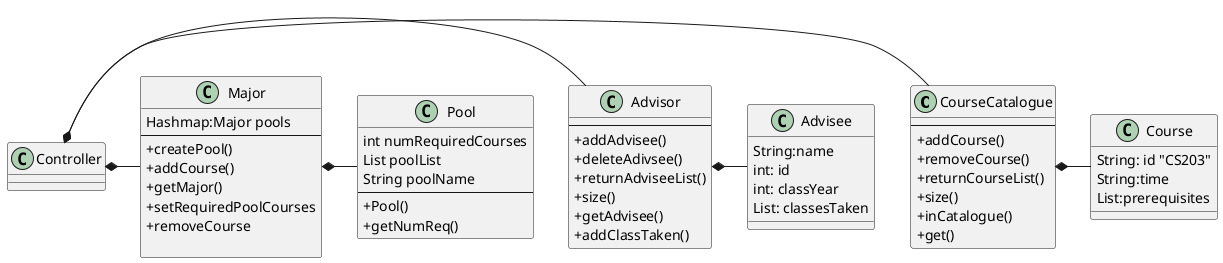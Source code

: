 @startuml
skinparam classAttributeIconSize 0

class CourseCatalogue{
--
+addCourse()
+removeCourse()
+returnCourseList()
+size()
+inCatalogue()
+get()
}

class Course{
String: id "CS203"
String:time
List:prerequisites
}

class Advisor{
--
+addAdvisee()
+deleteAdivsee()
+returnAdviseeList()
+size()
+getAdvisee()
+addClassTaken()
}

class Advisee{
String:name
int: id
int: classYear
List: classesTaken

}

class Major{
Hashmap:Major pools
--
+createPool()
+addCourse()
+getMajor()
+setRequiredPoolCourses
+removeCourse

}
class Pool{
int numRequiredCourses
List poolList
String poolName
--
+Pool()
+getNumReq()
}

class Controller{

}

CourseCatalogue *- Course
Advisor *- Advisee
Controller *- CourseCatalogue
Controller *- Advisor
Major *- Pool
Controller *- Major
@enduml


